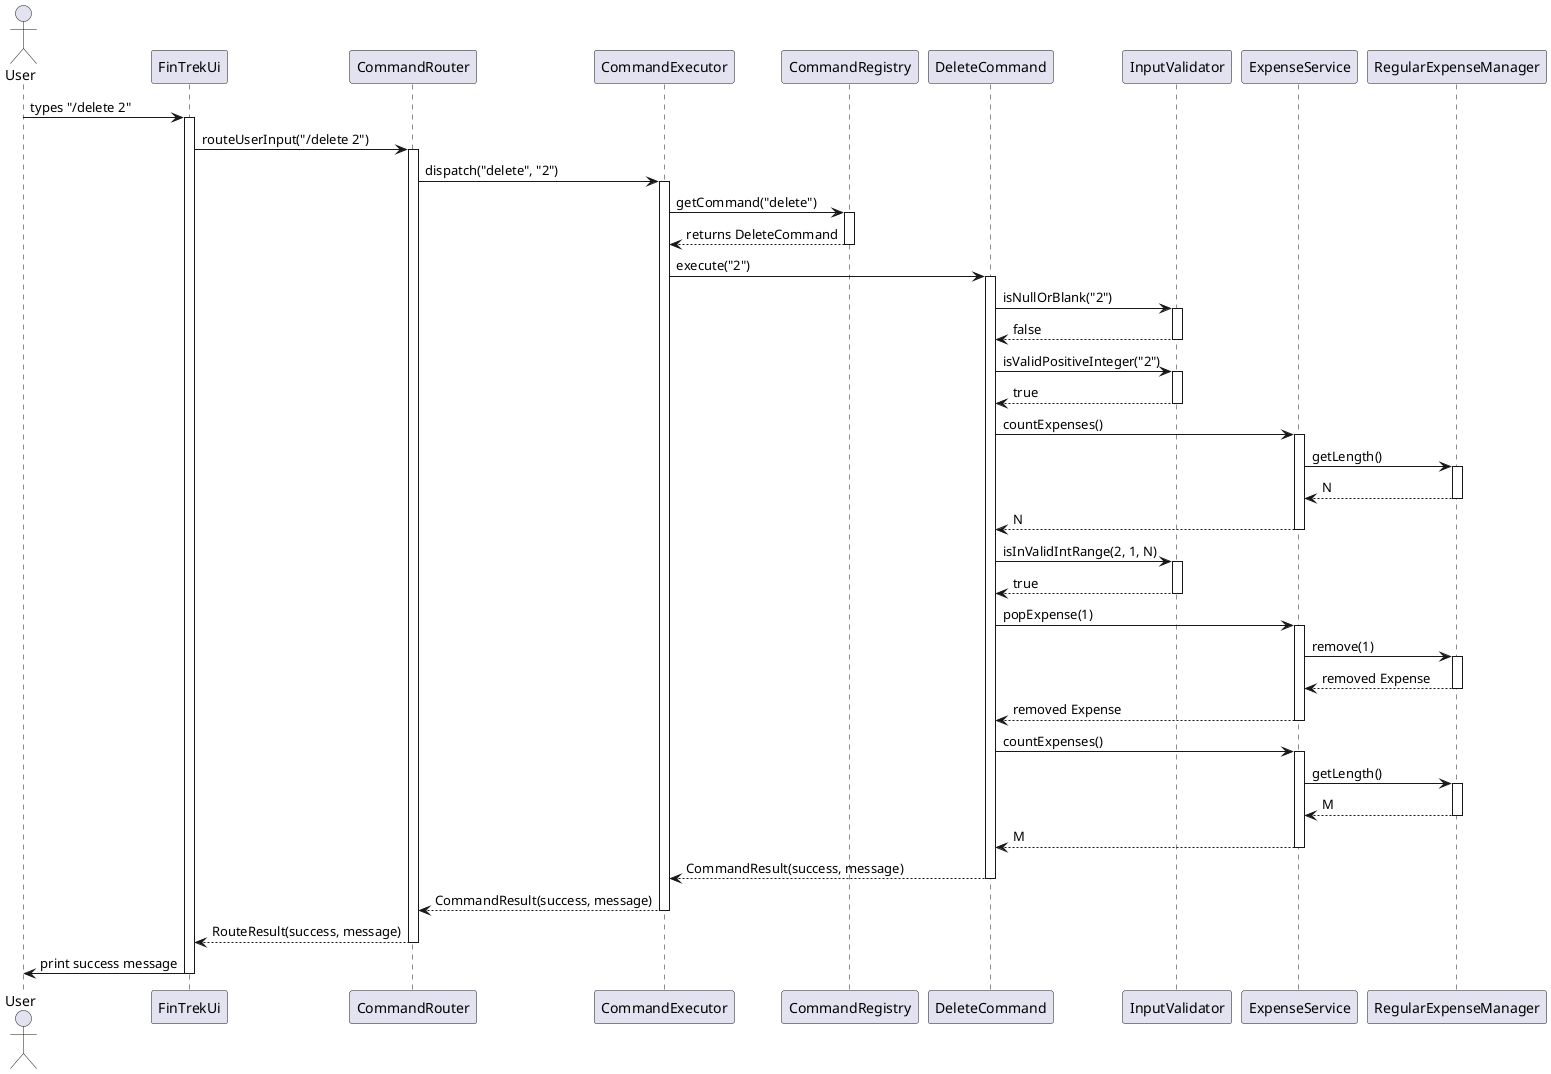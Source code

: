 @startuml delete.puml
actor User
participant "FinTrekUi" as FinTrek
participant "CommandRouter" as Router
participant "CommandExecutor" as Executor
participant "CommandRegistry" as Registry
participant "DeleteCommand" as DeleteCmd
participant "InputValidator" as Validator
participant "ExpenseService" as ExpenseSvc
participant "RegularExpenseManager" as RegExpMgr

User -> FinTrek : types "/delete 2"
activate FinTrek

FinTrek -> Router : routeUserInput("/delete 2")
activate Router

Router -> Executor : dispatch("delete", "2")
activate Executor

Executor -> Registry : getCommand("delete")
activate Registry
Registry --> Executor : returns DeleteCommand
deactivate Registry

Executor -> DeleteCmd : execute("2")
activate DeleteCmd

DeleteCmd -> Validator : isNullOrBlank("2")
activate Validator
Validator --> DeleteCmd : false
deactivate Validator

DeleteCmd -> Validator : isValidPositiveInteger("2")
activate Validator
Validator --> DeleteCmd : true
deactivate Validator

DeleteCmd -> ExpenseSvc : countExpenses()
activate ExpenseSvc
ExpenseSvc -> RegExpMgr : getLength()
activate RegExpMgr
RegExpMgr --> ExpenseSvc : N
deactivate RegExpMgr
ExpenseSvc --> DeleteCmd : N
deactivate ExpenseSvc

DeleteCmd -> Validator : isInValidIntRange(2, 1, N)
activate Validator
Validator --> DeleteCmd : true
deactivate Validator

DeleteCmd -> ExpenseSvc : popExpense(1)
activate ExpenseSvc
ExpenseSvc -> RegExpMgr : remove(1)
activate RegExpMgr
RegExpMgr --> ExpenseSvc : removed Expense
deactivate RegExpMgr
ExpenseSvc --> DeleteCmd : removed Expense
deactivate ExpenseSvc

DeleteCmd -> ExpenseSvc : countExpenses()
activate ExpenseSvc
ExpenseSvc -> RegExpMgr : getLength()
activate RegExpMgr
RegExpMgr --> ExpenseSvc : M
deactivate RegExpMgr
ExpenseSvc --> DeleteCmd : M
deactivate ExpenseSvc

DeleteCmd --> Executor : CommandResult(success, message)
deactivate DeleteCmd

Executor --> Router : CommandResult(success, message)
deactivate Executor

Router --> FinTrek : RouteResult(success, message)
deactivate Router

FinTrek -> User : print success message
deactivate FinTrek
@enduml
